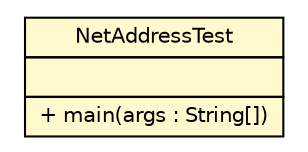 #!/usr/local/bin/dot
#
# Class diagram 
# Generated by UMLGraph version R5_6_6-10-gc1d994 (http://www.umlgraph.org/)
#

digraph G {
	edge [fontname="Helvetica",fontsize=10,labelfontname="Helvetica",labelfontsize=10];
	node [fontname="Helvetica",fontsize=10,shape=plaintext];
	nodesep=0.25;
	ranksep=0.5;
	// ch.lowres.jlo.test.NetAddressTest
	c152 [label=<<table title="ch.lowres.jlo.test.NetAddressTest" border="0" cellborder="1" cellspacing="0" cellpadding="2" port="p" bgcolor="lemonChiffon" href="./NetAddressTest.html">
		<tr><td><table border="0" cellspacing="0" cellpadding="1">
<tr><td align="center" balign="center"> NetAddressTest </td></tr>
		</table></td></tr>
		<tr><td><table border="0" cellspacing="0" cellpadding="1">
<tr><td align="left" balign="left">  </td></tr>
		</table></td></tr>
		<tr><td><table border="0" cellspacing="0" cellpadding="1">
<tr><td align="left" balign="left"> + main(args : String[]) </td></tr>
		</table></td></tr>
		</table>>, URL="./NetAddressTest.html", fontname="Helvetica", fontcolor="black", fontsize=10.0];
}

